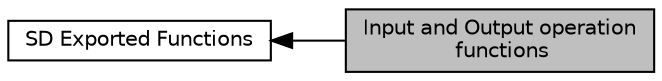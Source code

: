 digraph "Input and Output operation functions"
{
  edge [fontname="Helvetica",fontsize="10",labelfontname="Helvetica",labelfontsize="10"];
  node [fontname="Helvetica",fontsize="10",shape=record];
  rankdir=LR;
  Node0 [label="Input and Output operation\l functions",height=0.2,width=0.4,color="black", fillcolor="grey75", style="filled", fontcolor="black"];
  Node1 [label="SD Exported Functions",height=0.2,width=0.4,color="black", fillcolor="white", style="filled",URL="$group___s_d___exported___functions.html"];
  Node1->Node0 [shape=plaintext, dir="back", style="solid"];
}
